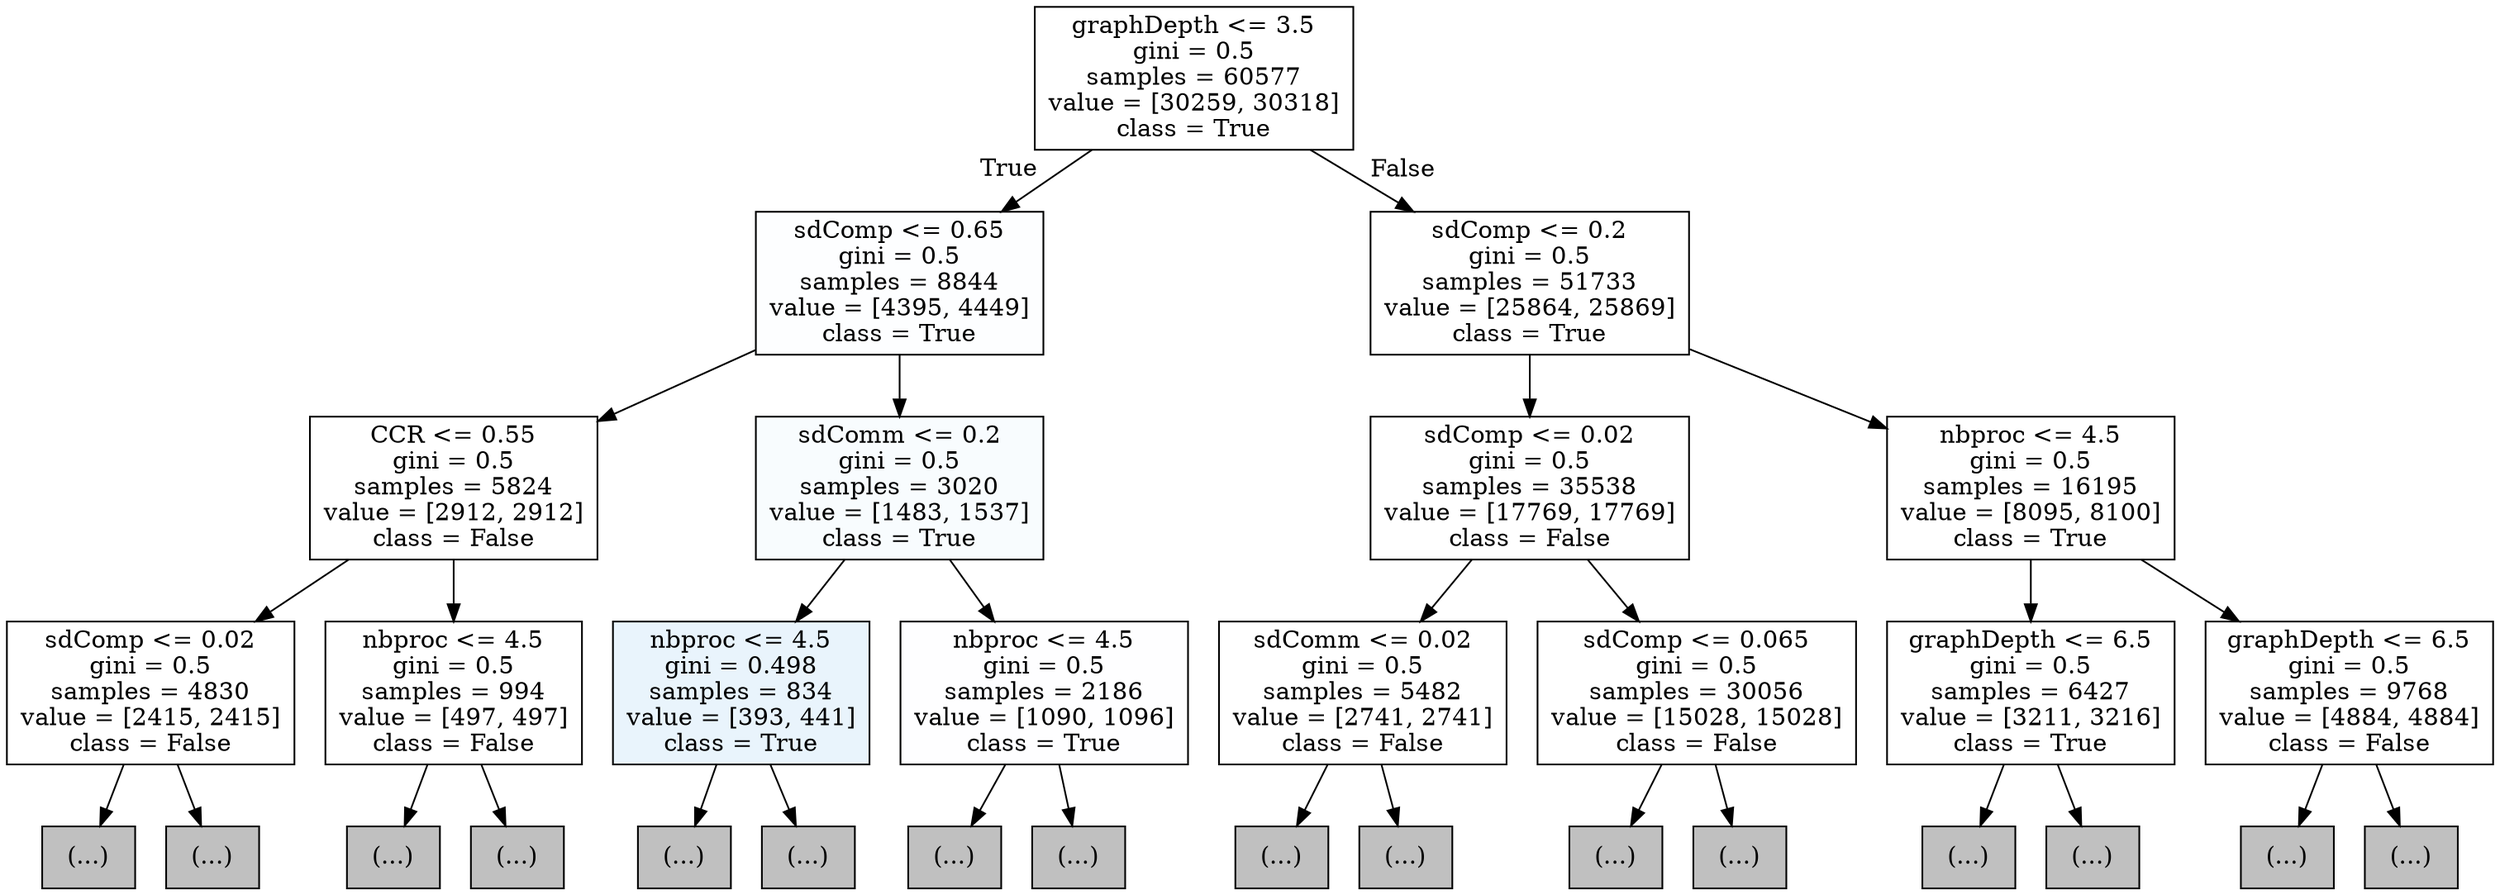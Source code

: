 digraph Tree {
node [shape=box, style="filled", color="black"] ;
0 [label="graphDepth <= 3.5\ngini = 0.5\nsamples = 60577\nvalue = [30259, 30318]\nclass = True", fillcolor="#ffffff"] ;
1 [label="sdComp <= 0.65\ngini = 0.5\nsamples = 8844\nvalue = [4395, 4449]\nclass = True", fillcolor="#fdfeff"] ;
0 -> 1 [labeldistance=2.5, labelangle=45, headlabel="True"] ;
2 [label="CCR <= 0.55\ngini = 0.5\nsamples = 5824\nvalue = [2912, 2912]\nclass = False", fillcolor="#ffffff"] ;
1 -> 2 ;
3 [label="sdComp <= 0.02\ngini = 0.5\nsamples = 4830\nvalue = [2415, 2415]\nclass = False", fillcolor="#ffffff"] ;
2 -> 3 ;
4 [label="(...)", fillcolor="#C0C0C0"] ;
3 -> 4 ;
15 [label="(...)", fillcolor="#C0C0C0"] ;
3 -> 15 ;
38 [label="nbproc <= 4.5\ngini = 0.5\nsamples = 994\nvalue = [497, 497]\nclass = False", fillcolor="#ffffff"] ;
2 -> 38 ;
39 [label="(...)", fillcolor="#C0C0C0"] ;
38 -> 39 ;
50 [label="(...)", fillcolor="#C0C0C0"] ;
38 -> 50 ;
61 [label="sdComm <= 0.2\ngini = 0.5\nsamples = 3020\nvalue = [1483, 1537]\nclass = True", fillcolor="#f8fcfe"] ;
1 -> 61 ;
62 [label="nbproc <= 4.5\ngini = 0.498\nsamples = 834\nvalue = [393, 441]\nclass = True", fillcolor="#e9f4fc"] ;
61 -> 62 ;
63 [label="(...)", fillcolor="#C0C0C0"] ;
62 -> 63 ;
64 [label="(...)", fillcolor="#C0C0C0"] ;
62 -> 64 ;
65 [label="nbproc <= 4.5\ngini = 0.5\nsamples = 2186\nvalue = [1090, 1096]\nclass = True", fillcolor="#fefeff"] ;
61 -> 65 ;
66 [label="(...)", fillcolor="#C0C0C0"] ;
65 -> 66 ;
75 [label="(...)", fillcolor="#C0C0C0"] ;
65 -> 75 ;
88 [label="sdComp <= 0.2\ngini = 0.5\nsamples = 51733\nvalue = [25864, 25869]\nclass = True", fillcolor="#ffffff"] ;
0 -> 88 [labeldistance=2.5, labelangle=-45, headlabel="False"] ;
89 [label="sdComp <= 0.02\ngini = 0.5\nsamples = 35538\nvalue = [17769, 17769]\nclass = False", fillcolor="#ffffff"] ;
88 -> 89 ;
90 [label="sdComm <= 0.02\ngini = 0.5\nsamples = 5482\nvalue = [2741, 2741]\nclass = False", fillcolor="#ffffff"] ;
89 -> 90 ;
91 [label="(...)", fillcolor="#C0C0C0"] ;
90 -> 91 ;
118 [label="(...)", fillcolor="#C0C0C0"] ;
90 -> 118 ;
173 [label="sdComp <= 0.065\ngini = 0.5\nsamples = 30056\nvalue = [15028, 15028]\nclass = False", fillcolor="#ffffff"] ;
89 -> 173 ;
174 [label="(...)", fillcolor="#C0C0C0"] ;
173 -> 174 ;
257 [label="(...)", fillcolor="#C0C0C0"] ;
173 -> 257 ;
424 [label="nbproc <= 4.5\ngini = 0.5\nsamples = 16195\nvalue = [8095, 8100]\nclass = True", fillcolor="#ffffff"] ;
88 -> 424 ;
425 [label="graphDepth <= 6.5\ngini = 0.5\nsamples = 6427\nvalue = [3211, 3216]\nclass = True", fillcolor="#ffffff"] ;
424 -> 425 ;
426 [label="(...)", fillcolor="#C0C0C0"] ;
425 -> 426 ;
469 [label="(...)", fillcolor="#C0C0C0"] ;
425 -> 469 ;
578 [label="graphDepth <= 6.5\ngini = 0.5\nsamples = 9768\nvalue = [4884, 4884]\nclass = False", fillcolor="#ffffff"] ;
424 -> 578 ;
579 [label="(...)", fillcolor="#C0C0C0"] ;
578 -> 579 ;
618 [label="(...)", fillcolor="#C0C0C0"] ;
578 -> 618 ;
}